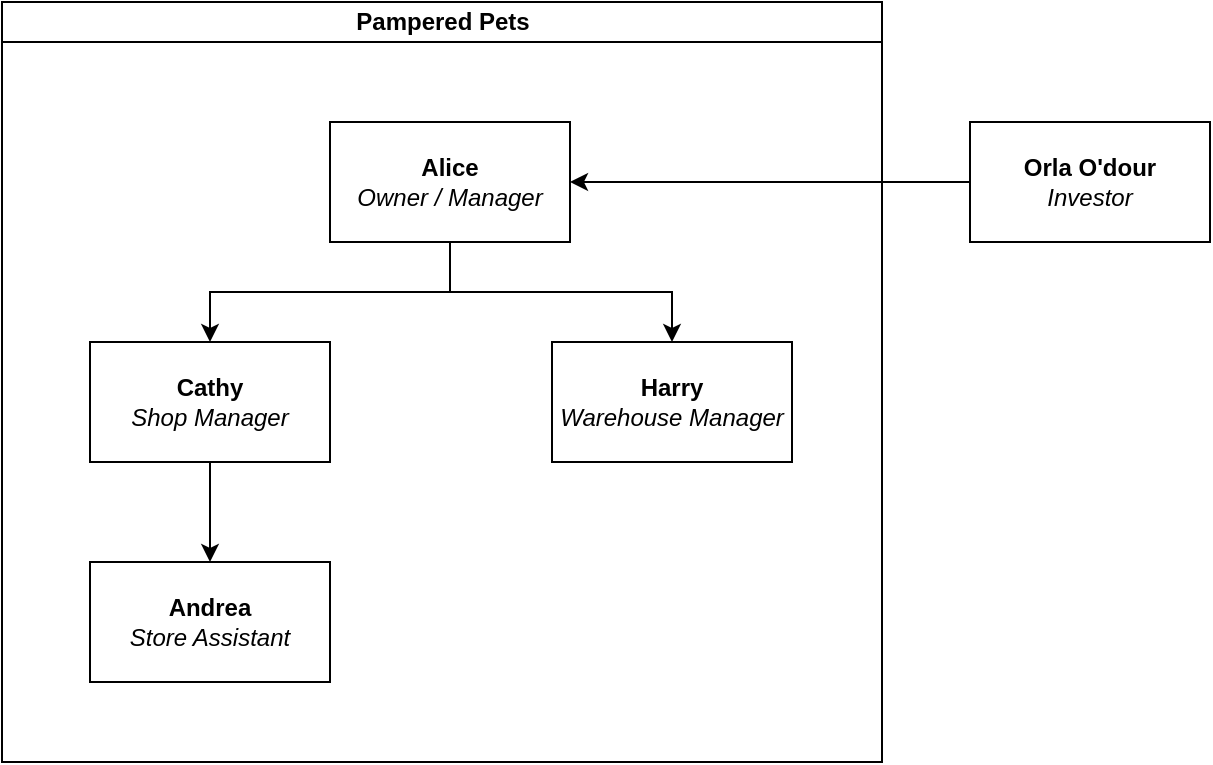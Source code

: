<mxfile version="24.7.7">
  <diagram id="prtHgNgQTEPvFCAcTncT" name="Page-1">
    <mxGraphModel dx="1434" dy="772" grid="1" gridSize="10" guides="1" tooltips="1" connect="1" arrows="1" fold="1" page="1" pageScale="1" pageWidth="827" pageHeight="1169" math="0" shadow="0">
      <root>
        <mxCell id="0" />
        <mxCell id="1" parent="0" />
        <mxCell id="dNxyNK7c78bLwvsdeMH5-11" value="Pampered Pets" style="swimlane;html=1;startSize=20;horizontal=1;containerType=tree;glass=0;" parent="1" vertex="1">
          <mxGeometry x="156" y="100" width="440" height="380" as="geometry">
            <mxRectangle x="156" y="100" width="120" height="30" as="alternateBounds" />
          </mxGeometry>
        </mxCell>
        <mxCell id="Zk7Touo-YpEtQb81bZ8j-5" value="&lt;b&gt;Alice&lt;/b&gt;&lt;div&gt;&lt;i&gt;Owner / Manager&lt;/i&gt;&lt;/div&gt;" style="rounded=0;whiteSpace=wrap;html=1;" vertex="1" parent="dNxyNK7c78bLwvsdeMH5-11">
          <mxGeometry x="164" y="60" width="120" height="60" as="geometry" />
        </mxCell>
        <mxCell id="Zk7Touo-YpEtQb81bZ8j-6" value="" style="edgeStyle=orthogonalEdgeStyle;rounded=0;orthogonalLoop=1;jettySize=auto;html=1;" edge="1" source="Zk7Touo-YpEtQb81bZ8j-5" target="Zk7Touo-YpEtQb81bZ8j-7" parent="dNxyNK7c78bLwvsdeMH5-11">
          <mxGeometry relative="1" as="geometry" />
        </mxCell>
        <mxCell id="Zk7Touo-YpEtQb81bZ8j-7" value="&lt;b&gt;Cathy&lt;/b&gt;&lt;div&gt;&lt;i&gt;Shop Manager&lt;/i&gt;&lt;/div&gt;" style="rounded=0;whiteSpace=wrap;html=1;" vertex="1" parent="dNxyNK7c78bLwvsdeMH5-11">
          <mxGeometry x="44" y="170" width="120" height="60" as="geometry" />
        </mxCell>
        <mxCell id="Zk7Touo-YpEtQb81bZ8j-8" value="" style="edgeStyle=orthogonalEdgeStyle;rounded=0;orthogonalLoop=1;jettySize=auto;html=1;" edge="1" target="Zk7Touo-YpEtQb81bZ8j-9" source="Zk7Touo-YpEtQb81bZ8j-7" parent="dNxyNK7c78bLwvsdeMH5-11">
          <mxGeometry relative="1" as="geometry">
            <mxPoint x="320" y="190" as="sourcePoint" />
          </mxGeometry>
        </mxCell>
        <mxCell id="Zk7Touo-YpEtQb81bZ8j-9" value="&lt;b&gt;Andrea&lt;/b&gt;&lt;div&gt;&lt;i&gt;Store Assistant&lt;/i&gt;&lt;/div&gt;" style="rounded=0;whiteSpace=wrap;html=1;" vertex="1" parent="dNxyNK7c78bLwvsdeMH5-11">
          <mxGeometry x="44" y="280" width="120" height="60" as="geometry" />
        </mxCell>
        <mxCell id="Zk7Touo-YpEtQb81bZ8j-10" value="" style="edgeStyle=orthogonalEdgeStyle;rounded=0;orthogonalLoop=1;jettySize=auto;html=1;" edge="1" source="Zk7Touo-YpEtQb81bZ8j-5" target="Zk7Touo-YpEtQb81bZ8j-11" parent="dNxyNK7c78bLwvsdeMH5-11">
          <mxGeometry relative="1" as="geometry" />
        </mxCell>
        <mxCell id="Zk7Touo-YpEtQb81bZ8j-11" value="&lt;b&gt;Harry&lt;/b&gt;&lt;div&gt;&lt;i&gt;Warehouse Manager&lt;/i&gt;&lt;/div&gt;" style="rounded=0;whiteSpace=wrap;html=1;" vertex="1" parent="dNxyNK7c78bLwvsdeMH5-11">
          <mxGeometry x="275" y="170" width="120" height="60" as="geometry" />
        </mxCell>
        <mxCell id="Zk7Touo-YpEtQb81bZ8j-13" style="edgeStyle=orthogonalEdgeStyle;rounded=0;orthogonalLoop=1;jettySize=auto;html=1;exitX=0;exitY=0.5;exitDx=0;exitDy=0;entryX=1;entryY=0.5;entryDx=0;entryDy=0;" edge="1" parent="1" source="Zk7Touo-YpEtQb81bZ8j-12" target="Zk7Touo-YpEtQb81bZ8j-5">
          <mxGeometry relative="1" as="geometry" />
        </mxCell>
        <mxCell id="Zk7Touo-YpEtQb81bZ8j-12" value="&lt;b&gt;Orla O&#39;dour&lt;/b&gt;&lt;div&gt;&lt;i&gt;Investor&lt;/i&gt;&lt;/div&gt;" style="rounded=0;whiteSpace=wrap;html=1;" vertex="1" parent="1">
          <mxGeometry x="640" y="160" width="120" height="60" as="geometry" />
        </mxCell>
      </root>
    </mxGraphModel>
  </diagram>
</mxfile>
